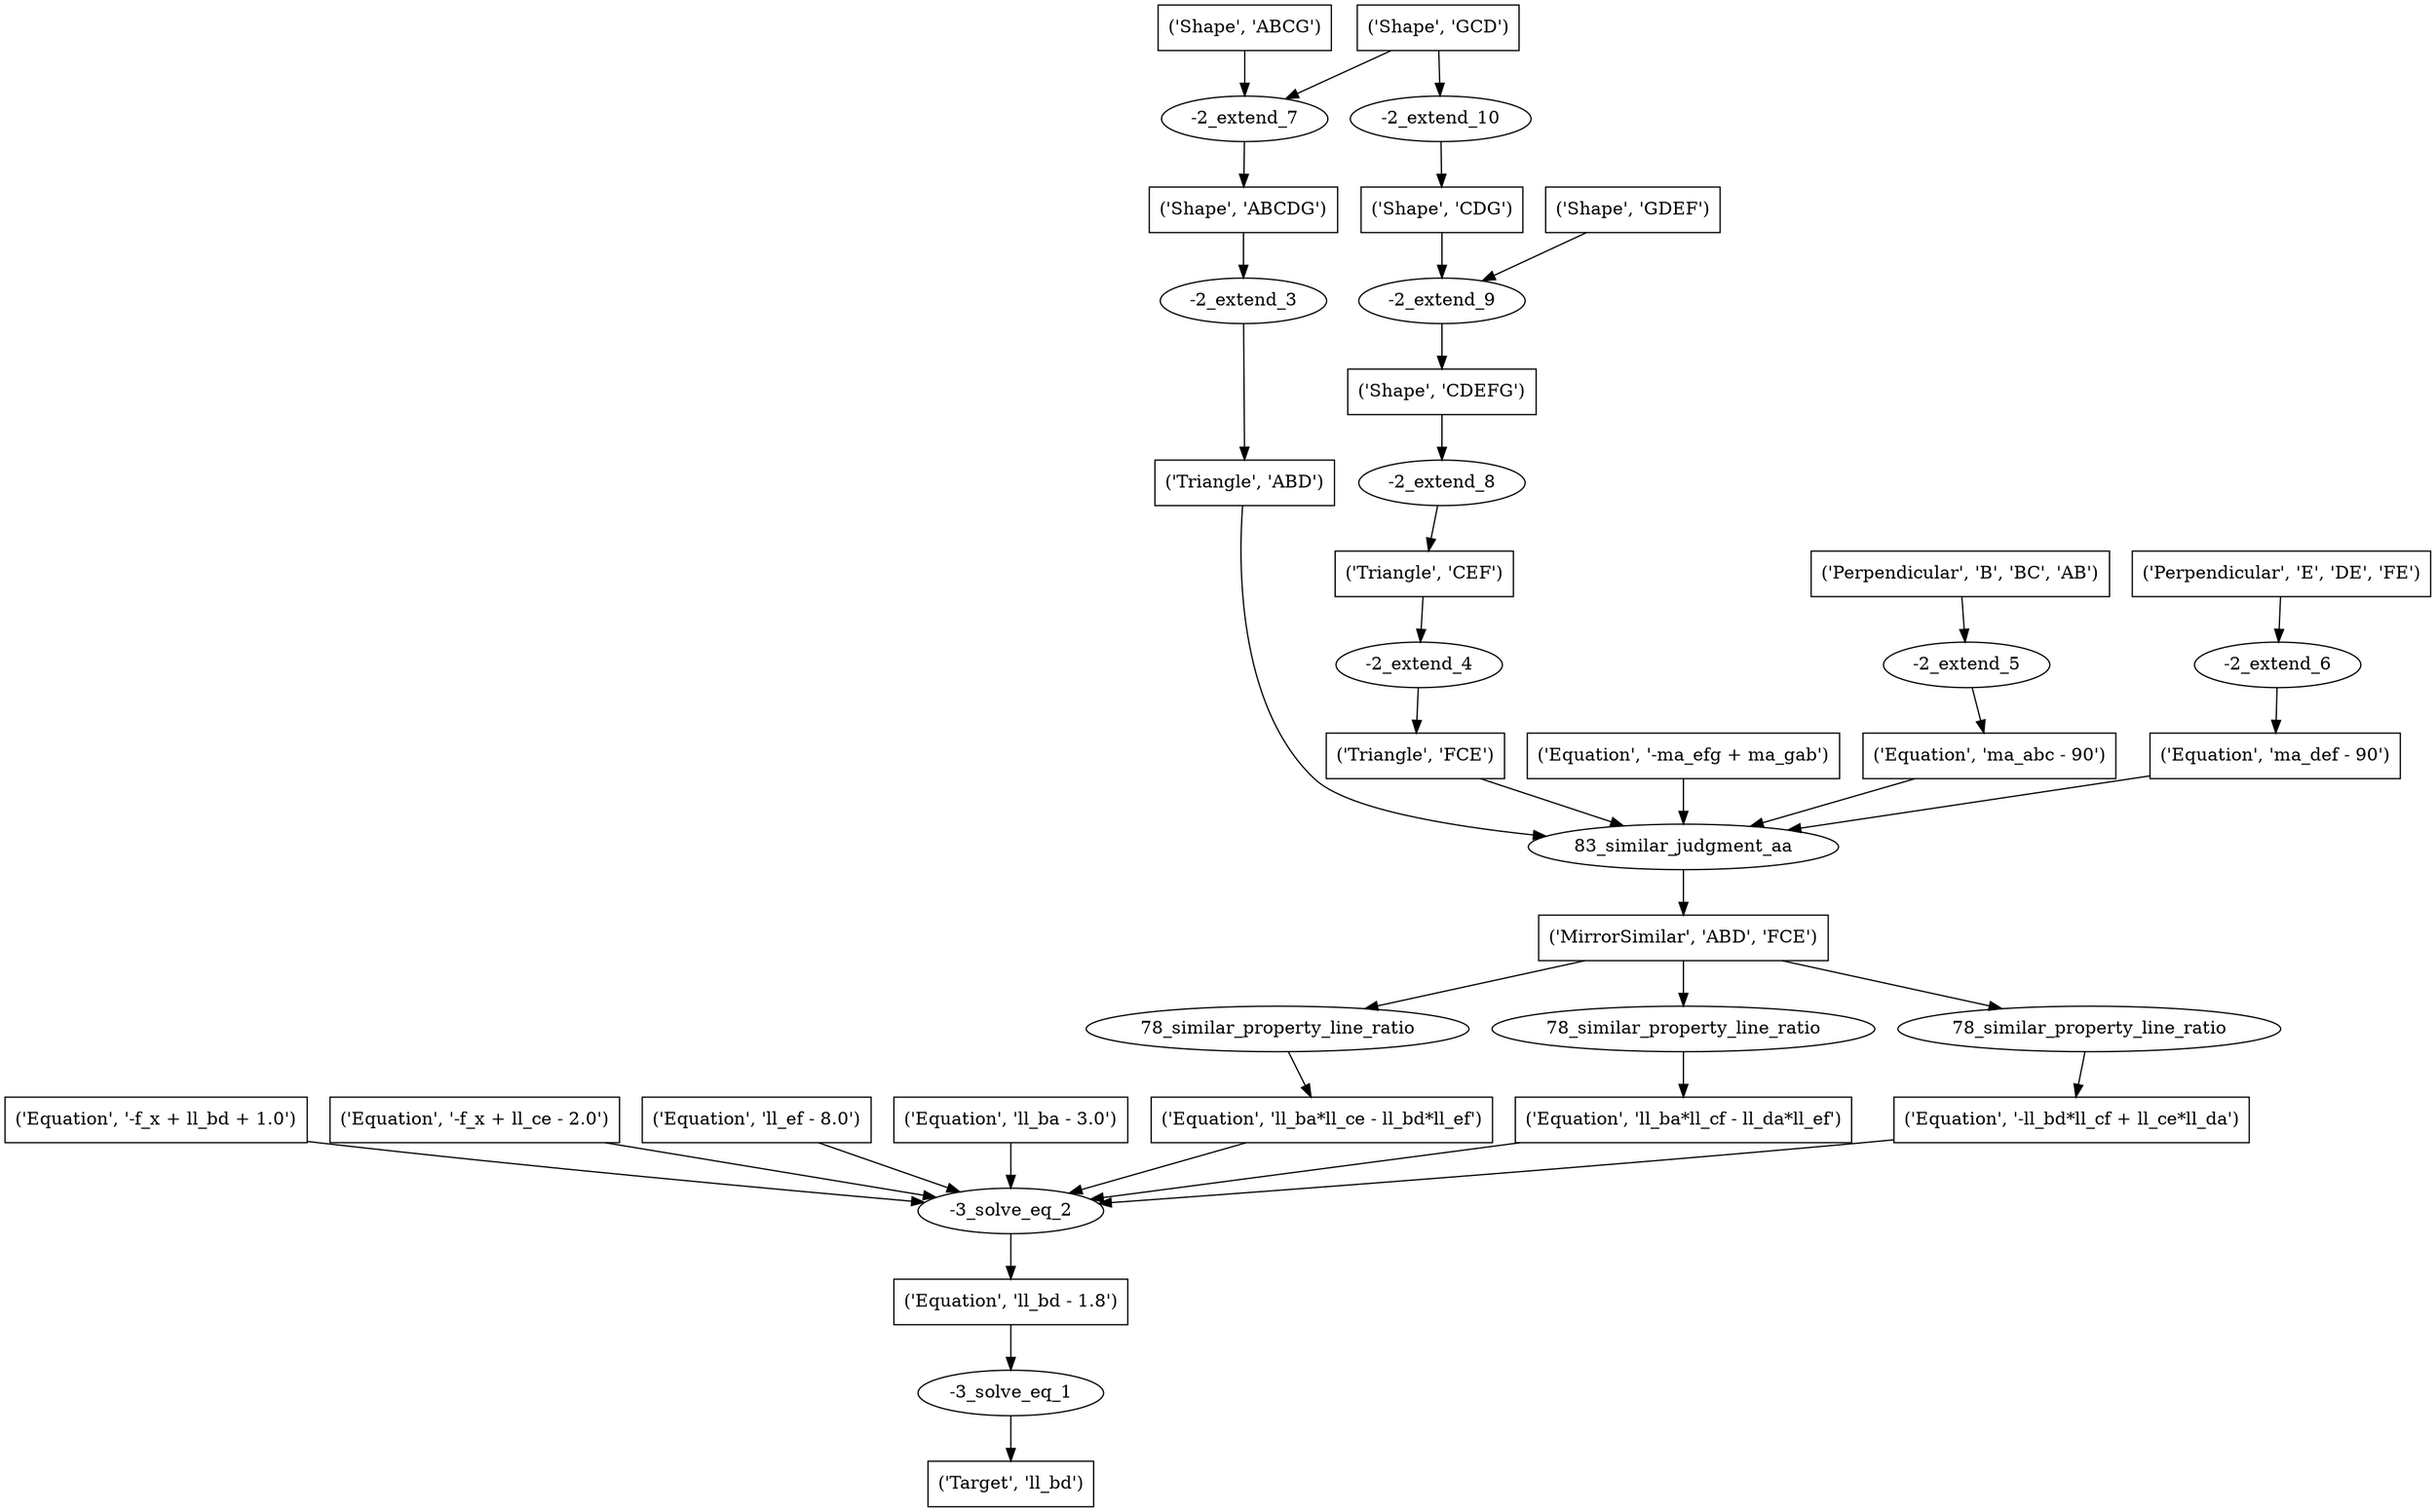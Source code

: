digraph 32 {
	0 [label="('Target', 'll_bd')" shape=box]
	1 [label="-3_solve_eq_1"]
	1 -> 0
	2 [label="('Equation', 'll_bd - 1.8')" shape=box]
	2 -> 1
	3 [label="-3_solve_eq_2"]
	3 -> 2
	4 [label="('Equation', '-f_x + ll_bd + 1.0')" shape=box]
	4 -> 3
	5 [label="('Equation', '-f_x + ll_ce - 2.0')" shape=box]
	5 -> 3
	6 [label="('Equation', 'll_ef - 8.0')" shape=box]
	6 -> 3
	7 [label="('Equation', 'll_ba - 3.0')" shape=box]
	7 -> 3
	8 [label="('Equation', 'll_ba*ll_ce - ll_bd*ll_ef')" shape=box]
	8 -> 3
	9 [label="('Equation', 'll_ba*ll_cf - ll_da*ll_ef')" shape=box]
	9 -> 3
	10 [label="('Equation', '-ll_bd*ll_cf + ll_ce*ll_da')" shape=box]
	10 -> 3
	11 [label="78_similar_property_line_ratio"]
	11 -> 8
	12 [label="('MirrorSimilar', 'ABD', 'FCE')" shape=box]
	12 -> 11
	13 [label="78_similar_property_line_ratio"]
	13 -> 9
	12 -> 13
	14 [label="78_similar_property_line_ratio"]
	14 -> 10
	12 -> 14
	15 [label="83_similar_judgment_aa"]
	15 -> 12
	16 [label="('Triangle', 'ABD')" shape=box]
	16 -> 15
	17 [label="('Triangle', 'FCE')" shape=box]
	17 -> 15
	18 [label="('Equation', '-ma_efg + ma_gab')" shape=box]
	18 -> 15
	19 [label="('Equation', 'ma_abc - 90')" shape=box]
	19 -> 15
	20 [label="('Equation', 'ma_def - 90')" shape=box]
	20 -> 15
	21 [label="-2_extend_3"]
	21 -> 16
	22 [label="('Shape', 'ABCDG')" shape=box]
	22 -> 21
	23 [label="-2_extend_4"]
	23 -> 17
	24 [label="('Triangle', 'CEF')" shape=box]
	24 -> 23
	25 [label="-2_extend_5"]
	25 -> 19
	26 [label="('Perpendicular', 'B', 'BC', 'AB')" shape=box]
	26 -> 25
	27 [label="-2_extend_6"]
	27 -> 20
	28 [label="('Perpendicular', 'E', 'DE', 'FE')" shape=box]
	28 -> 27
	29 [label="-2_extend_7"]
	29 -> 22
	30 [label="('Shape', 'ABCG')" shape=box]
	30 -> 29
	31 [label="('Shape', 'GCD')" shape=box]
	31 -> 29
	32 [label="-2_extend_8"]
	32 -> 24
	33 [label="('Shape', 'CDEFG')" shape=box]
	33 -> 32
	34 [label="-2_extend_9"]
	34 -> 33
	35 [label="('Shape', 'CDG')" shape=box]
	35 -> 34
	36 [label="('Shape', 'GDEF')" shape=box]
	36 -> 34
	37 [label="-2_extend_10"]
	37 -> 35
	31 -> 37
}
